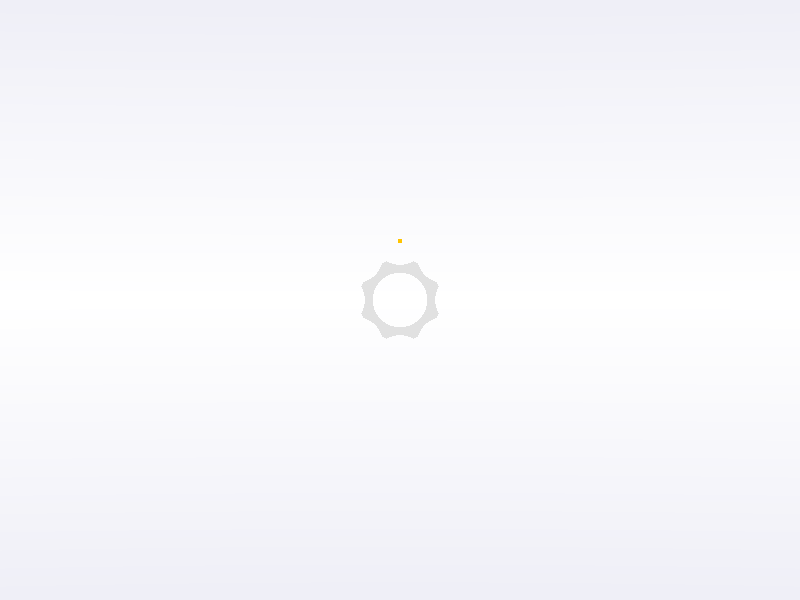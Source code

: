                                // PoVRay 3.7 Scene File " ... .pov"
// author:  ...
// date:    ...
//------------------------------------------------------------------------
#version 3.7;
global_settings{ assumed_gamma 1.0 }
#default{ finish{ ambient 0.1 diffuse 0.9 }} 
//------------------------------------------------------------------------
#include "colors.inc"
#include "textures.inc"
#include "glass.inc"
#include "metals.inc"
#include "golds.inc"
#include "stones.inc"
#include "woods.inc"
#include "shapes.inc"
#include "shapes2.inc"
#include "functions.inc"
#include "math.inc"
#include "transforms.inc"


#declare Camera_centro_roda_dianteira = camera {angle 15     
                            location  <-1.5, 0.8 , 15>
                            right    -x*image_width/image_height
                            look_at   <-1.5 , 0.8 , 0.0>}
                            
#declare Camera_diagonal_traseira = camera {angle 10     
                            location  <8, 0.8 , 8>
                            right    -x*image_width/image_height
                            look_at   <-1.5 , 0.8 , 0.0>}
                            
#declare camera_0_0_0 = camera {angle 20     
                            location  <0, 0 , 10>
                            right    -x*image_width/image_height
                            look_at   <0 , 0 , 0.0>}                          
                                                        
                   
camera{camera_0_0_0  }
//------------------------------------------------------------------------
// sun -------------------------------------------------------------------
light_source{<1500,2500, 2500> color White}
// sky -------------------------------------------------------------------
sky_sphere{ pigment{ gradient <0,1,0>
                     color_map{ [0   color rgb<1,1,1>         ]//White
                                [0.4 color rgb<0.14,0.14,0.56>]//~Navy
                                [0.6 color rgb<0.14,0.14,0.56>]//~Navy
                                [1.0 color rgb<1,1,1>         ]//White
                              }
                     scale 2 }
           } // end of sky_sphere 
//------------------------------------------------------------------------




// ground -----------------------------------------------------------------
//---------------------------------<<< settings of squared plane dimensions
#declare RasterScale = 1.0;
#declare RasterHalfLine  = 0.035;  
#declare RasterHalfLineZ = 0.035; 
//-------------------------------------------------------------------------
#macro Raster(RScale, HLine) 
       pigment{ gradient x scale RScale
                color_map{[0.000   color rgbt<1,1,1,0>*0.6]
                          [0+HLine color rgbt<1,1,1,0>*0.6]
                          [0+HLine color rgbt<1,1,1,1>]
                          [1-HLine color rgbt<1,1,1,1>]
                          [1-HLine color rgbt<1,1,1,0>*0.6]
                          [1.000   color rgbt<1,1,1,0>*0.6]} }
 #end// of Raster(RScale, HLine)-macro                
                 
                 
                 
#declare cor_roda = pigment {color rgb<1.1,1.1,1.1>};
#declare finish_roda = finish {
                            ambient 0.1
                            diffuse 1
                            reflection 0.002
                            specular 0.2 
                            metallic
                         }    
                         
#declare cor_central_roda = pigment {color rgb<0.3,0.3,0.3>};

#declare roda_dianteira = union { 
         union{ 
            // Roda       
            difference{
                 cylinder {
                    <0.4, 0.8, -0.09>,    // Ponto inicial
                    <0.4, 0.8, 0.09>,  // Ponto final
                    0.61       // Raio
                    texture {
                        pigment { cor_roda } 
                        finish { finish_roda}
                    }
                }
                  
                  
                  cylinder {
                    <0.4, 0.8, -0.095>,    // Ponto inicial
                    <0.4, 0.8, 0.095>,  // Ponto final
                    0.55       // Raio
                    texture {
                        pigment { cor_roda} 
                        finish { finish_roda}
                    }
                }
            
            } 
                   
           
                                                                                            
                     
            //Aros roda dianteira
            union { 
                union{ 
                // Central roda dianteira
                   torus {
                    0.035, 0.015
                    texture {
                            pigment { cor_central_roda }
                            finish {
                                ambient 0.1
                                diffuse 0.2
                                reflection 0.0009 
                            }
                        }
                        scale <1,1,1> rotate<90,0,0>
                    }
                    
                      scale<0,0,0.4>
                      translate <0.398,0.798,0> 
                
                    }
                     union{ 
                // Central roda dianteira
                   torus {
                    0.035, 0.015
                    texture {
                            pigment { cor_central_roda }
                            finish {
                                ambient 0.1
                                diffuse 0.2
                                reflection 0.0009 
                            }
                        }
                        scale <1,1,1> rotate<90,0,0>
                    }
                    
                      scale<0,0,0.4>
                      translate <0.398,0.798,-0.03> 
                
                    }
            }
            
         
         #declare grossura_aros = 0.0055;
         #declare ini_pares = 0.0;
         #declare fim_pares = -0.06;
         #declare ini_impar = -0.03;
         #declare fim_impar = 0.055;

        //Aros roda dianteira
        union {
        
              
            union{ 
                cylinder {<0.35, 0.8, ini_impar>, <-0.15, 0.8, fim_impar>,grossura_aros texture {pigment { cor_roda } finish { finish_roda}}} 
                cylinder {<0.45, 0.8, ini_pares>, <0.95, 0.8, fim_pares>,grossura_aros texture {pigment { cor_roda } finish { finish_roda}}}
                cylinder {<0.40, 0.85, ini_impar>, <0.40, 1.39, fim_impar>,grossura_aros texture {pigment { cor_roda } finish { finish_roda}}}
                cylinder {<0.40, 0.75, ini_pares>, <0.40, 0.25, fim_pares>,grossura_aros texture {pigment { cor_roda } finish { finish_roda}}}
            }
            
             union{ 
                cylinder {<0.35, 0.8, ini_pares>, <-0.15, 0.8, fim_pares>,grossura_aros texture {pigment { cor_roda } finish { finish_roda}}}
                cylinder { <0.45, 0.8, ini_impar>, <0.95, 0.8, fim_impar>,grossura_aros texture {pigment { cor_roda } finish { finish_roda}}}
                cylinder {<0.40, 0.85, ini_pares>, <0.40, 1.39, fim_pares>,grossura_aros texture {pigment { cor_roda } finish { finish_roda}}}
                cylinder {<0.40, 0.75, ini_impar>, <0.40, 0.25, fim_impar>,grossura_aros texture {pigment { cor_roda } finish { finish_roda}}}
                rotate <0,0,15>   translate <0.220,-0.0785,0>
            }
            
            union{   
                cylinder {<0.35, 0.8, ini_impar>, <-0.15, 0.8, fim_impar>,grossura_aros texture {pigment { cor_roda } finish { finish_roda}}}
                cylinder { <0.45, 0.8, ini_pares>, <0.95, 0.8, fim_pares>,grossura_aros texture {pigment { cor_roda } finish { finish_roda}}}
                cylinder {<0.40, 0.85, ini_impar>, <0.40, 1.39, fim_impar>,grossura_aros texture {pigment { cor_roda } finish { finish_roda}}}
                cylinder {<0.40, 0.75, ini_pares>, <0.40, 0.25, fim_pares>,grossura_aros texture {pigment { cor_roda } finish { finish_roda}}}
                rotate <0,0,30>   translate <0.45,-0.095,0>
            }
            
            union{   
                cylinder {<0.35, 0.8, ini_pares>, <-0.15, 0.8, fim_pares>,grossura_aros texture {pigment { cor_roda } finish { finish_roda}}}
                cylinder { <0.45, 0.8, ini_impar>, <0.95, 0.8, fim_impar>,grossura_aros texture {pigment { cor_roda } finish { finish_roda}}}
                cylinder {<0.40, 0.85, ini_pares>, <0.40, 1.39, fim_pares>,grossura_aros texture {pigment { cor_roda } finish { finish_roda}}}
                cylinder {<0.40, 0.75, ini_impar>, <0.40, 0.25, fim_impar>,grossura_aros texture {pigment { cor_roda } finish { finish_roda}}}
                rotate <0,0,45>   translate <0.68,-0.05,0>
            }
            
            
            union{ 
                cylinder {<0.35, 0.8, ini_impar>, <-0.15, 0.8, fim_impar>,grossura_aros texture {pigment { cor_roda } finish { finish_roda}}}
                cylinder { <0.45, 0.8, ini_pares>, <0.95, 0.8, fim_pares>,grossura_aros texture {pigment { cor_roda } finish { finish_roda}}}
                cylinder {<0.40, 0.85, ini_impar>, <0.40, 1.39, fim_impar>,grossura_aros texture {pigment { cor_roda } finish { finish_roda}}}
                cylinder {<0.40, 0.75, ini_pares>, <0.40, 0.25, fim_pares>,grossura_aros texture {pigment { cor_roda } finish { finish_roda}}}
                rotate <0,0,60>   translate <0.89,0.05,0>
            }
            
            union{   
                cylinder {<0.35, 0.8, ini_pares>, <-0.15, 0.8, fim_pares>,grossura_aros texture {pigment { cor_roda } finish { finish_roda}}} 
                cylinder { <0.45, 0.8, ini_impar>, <0.95, 0.8, fim_impar>,grossura_aros texture {pigment { cor_roda } finish { finish_roda}}}
                cylinder {<0.40, 0.85, ini_pares>, <0.40, 1.39, fim_pares>,grossura_aros texture {pigment { cor_roda } finish { finish_roda}}} 
                cylinder {<0.40, 0.75, ini_impar>, <0.40, 0.25, fim_impar>,grossura_aros texture {pigment { cor_roda } finish { finish_roda}}}
                rotate <0,0,75>   translate <1.065,0.205,0>
            }
                  
             
        
        } 
            translate <-0.40,-0.80,0> 
            
            
            
           }  
            // Pneu dianteiro        
        torus {
            0.35, 0.05
            texture {
                pigment { color rgb<0.2,0.2,0.2> }
                finish {
                    ambient 0.1
                    diffuse 0.2
                    reflection 0.0009 
                }
                
            }
            scale <1.85,1.85,1.85> rotate <90,0,0>
        } 
        
        
        
        
        translate <-2.65,0.80,0>
            
}
     
   
   
     
#declare disco_freio_dianteiro = union{
              union{       
                // Central roda dianteira
                   torus {
                    0.075, 0.015
                    texture {
                            pigment { color Gray }
                            finish {
                                ambient 0.1
                                diffuse 0.2
                                reflection 0.0009 
                            }
                        }
                        scale <2,2,2> rotate<90,0,0>
                    }
                    
                    
                      sphere { <0,0,0>, 0.1 

                            texture { pigment{ color rgb<1.00, 0.55, 0.00>}
                                      finish { phong 1.0 reflection 0.00}
                                    } // end of texture
                    
                              scale<1,1,1>  rotate<0,0,0>  translate<0,0.25,0>  
                           }
                           
                           
                      sphere { <0,0,0>, 0.1 

                            texture { pigment{ color rgb<1.00, 0.55, 0.00>}
                                      finish { phong 1.0 reflection 0.00}
                                    } // end of texture
                    
                              scale<1,1,1>  rotate<0,0,0>  translate<0,-0.25,0>  
                           }
                                   
                                   
                      sphere { <0,0,0>, 0.1 

                            texture { pigment{ color rgb<1.00, 0.55, 0.00>}
                                      finish { phong 1.0 reflection 0.00}
                                    } // end of texture
                    
                              scale<1,1,1>  rotate<0,0,0>  translate<0,-0.25,0>  
                           }   
                        
                   }
                   scale<0,0,0.1> translate <-2.65,0.798,0.0> 
                   
                   
                    
  
} 



                        

    union{                
        difference{       
                    // Central roda dianteira
           torus {
            0.075, 0.015
            texture {
                    pigment { color Gray }
                    finish {
                        ambient 0.1
                        diffuse 0.2
                        reflection 0.0009 
                    }
                }
                scale <2,2,2> rotate<90,0,0>
            } 
            
             sphere { <0,0.25,0>, 0.1 
                texture { pigment{ color rgb<1.00, 0.55, 0.00>}
                          finish { phong 1.0 reflection 0.00}
                        } // end of texture
        
                  scale<1,1,1>  rotate<0,0,0>   
               }
               
               sphere { <0,0.25,0>, 0.1 
                texture { pigment{ color rgb<1.00, 0.55, 0.00>}
                          finish { phong 1.0 reflection 0.00}
                        } // end of texture
        
                  scale<1,1,1>  rotate<0,0,45>   
               }
               
               
              sphere { <0,0.25,0>, 0.1 
                texture { pigment{ color rgb<1.00, 0.55, 0.00>}
                          finish { phong 1.0 reflection 0.00}
                        } // end of texture
        
                  scale<1,1,1>  rotate<0,0,90>   
               }
               
               
               sphere { <0,0.25,0>, 0.1 
                texture { pigment{ color rgb<1.00, 0.55, 0.00>}
                          finish { phong 1.0 reflection 0.00}
                        } // end of texture
        
                  scale<1,1,1>  rotate<0,0,135>   
               }
               
               sphere { <0,0.25,0>, 0.1 
                texture { pigment{ color rgb<1.00, 0.55, 0.00>}
                          finish { phong 1.0 reflection 0.00}
                        } // end of texture
        
                  scale<1,1,1>  rotate<0,0,180>   
               }
               
               sphere { <0,0.25,0>, 0.1 
                texture { pigment{ color rgb<1.00, 0.55, 0.00>}
                          finish { phong 1.0 reflection 0.00}
                        } // end of texture
        
                  scale<1,1,1>  rotate<0,0,225>   
               }
               
               sphere { <0,0.25,0>, 0.1 
                texture { pigment{ color rgb<1.00, 0.55, 0.00>}
                          finish { phong 1.0 reflection 0.00}
                        } // end of texture
        
                  scale<1,1,1>  rotate<0,0,270>   
               } 
               
                sphere { <0,0.25,0>, 0.1 
                texture { pigment{ color rgb<1.00, 0.55, 0.00>}
                          finish { phong 1.0 reflection 0.00}
                        } // end of texture
        
                  scale<1,1,1>  rotate<0,0,315>   
               } 
      
     
    
    
            
            
            
             
            }
            
              sphere { <0,0.26,0>, 0.01 
                texture { pigment{ color rgb<1.00, 0.55, 0.00>}
                          finish { phong 1.0 reflection 0.00}
                        } // end of texture
        
                  scale<1,1,1>  rotate<0,0,0>   
               }
                
            
            
            
            } 
      
      
      
      
      
      
      
      
      
      
      
      
      
      
      
   disco_freio_dianteiro
   roda_dianteira
